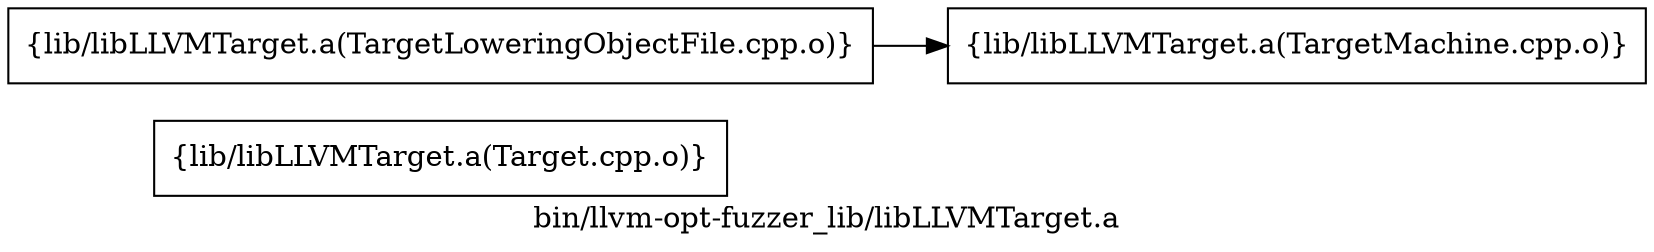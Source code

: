 digraph "bin/llvm-opt-fuzzer_lib/libLLVMTarget.a" {
	label="bin/llvm-opt-fuzzer_lib/libLLVMTarget.a";
	rankdir=LR;

	Node0x561a150912a8 [shape=record,shape=box,group=0,label="{lib/libLLVMTarget.a(Target.cpp.o)}"];
	Node0x561a1508b268 [shape=record,shape=box,group=0,label="{lib/libLLVMTarget.a(TargetMachine.cpp.o)}"];
	Node0x561a1508b588 [shape=record,shape=box,group=0,label="{lib/libLLVMTarget.a(TargetLoweringObjectFile.cpp.o)}"];
	Node0x561a1508b588 -> Node0x561a1508b268;
}
